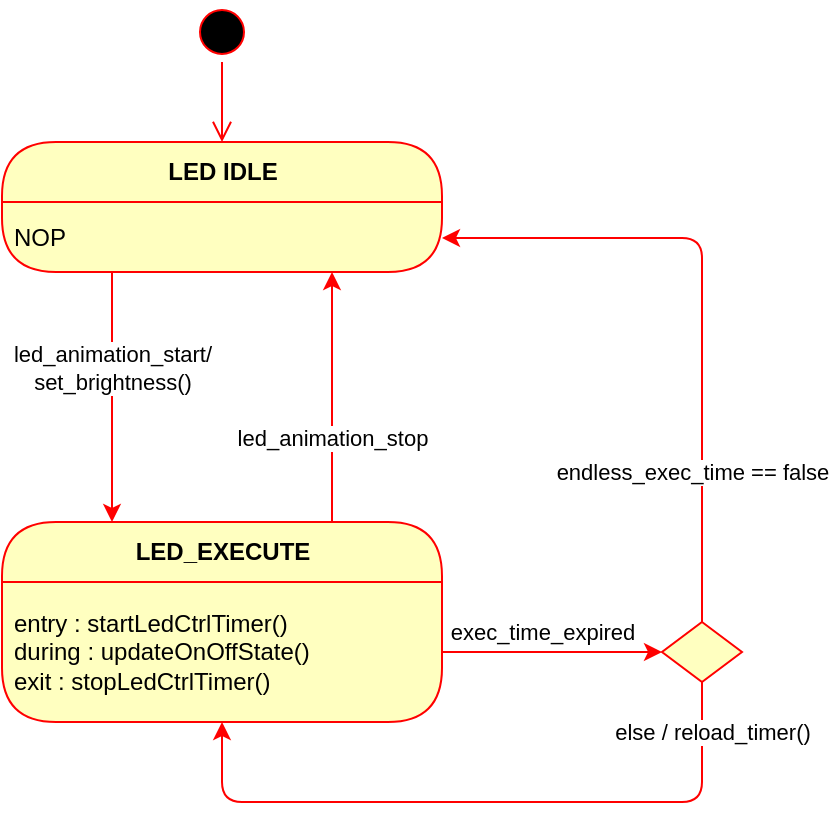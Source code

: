 <mxfile version="14.9.6" type="device"><diagram id="KKfaLZbzZCdhpIIxWDnq" name="Page-1"><mxGraphModel dx="-2883" dy="-1816" grid="1" gridSize="10" guides="1" tooltips="1" connect="1" arrows="1" fold="1" page="1" pageScale="1" pageWidth="850" pageHeight="1100" math="0" shadow="0"><root><mxCell id="0"/><mxCell id="1" parent="0"/><mxCell id="LDx-DgGgjGpuRK0wtQRX-1" value="LED IDLE" style="swimlane;html=1;fontStyle=1;align=center;verticalAlign=middle;childLayout=stackLayout;horizontal=1;startSize=30;horizontalStack=0;resizeParent=0;resizeLast=1;container=0;fontColor=#000000;collapsible=0;rounded=1;arcSize=30;strokeColor=#ff0000;fillColor=#ffffc0;swimlaneFillColor=#ffffc0;dropTarget=0;" vertex="1" parent="1"><mxGeometry x="3770" y="2370" width="220" height="65" as="geometry"/></mxCell><mxCell id="LDx-DgGgjGpuRK0wtQRX-2" value="NOP" style="text;html=1;strokeColor=none;fillColor=none;align=left;verticalAlign=middle;spacingLeft=4;spacingRight=4;whiteSpace=wrap;overflow=hidden;rotatable=0;fontColor=#000000;" vertex="1" parent="LDx-DgGgjGpuRK0wtQRX-1"><mxGeometry y="30" width="220" height="35" as="geometry"/></mxCell><mxCell id="LDx-DgGgjGpuRK0wtQRX-3" value="" style="ellipse;html=1;shape=startState;fillColor=#000000;strokeColor=#ff0000;" vertex="1" parent="1"><mxGeometry x="3865" y="2300" width="30" height="30" as="geometry"/></mxCell><mxCell id="LDx-DgGgjGpuRK0wtQRX-4" value="" style="edgeStyle=orthogonalEdgeStyle;html=1;verticalAlign=bottom;endArrow=open;endSize=8;strokeColor=#ff0000;entryX=0.5;entryY=0;entryDx=0;entryDy=0;" edge="1" parent="1" source="LDx-DgGgjGpuRK0wtQRX-3" target="LDx-DgGgjGpuRK0wtQRX-1"><mxGeometry x="3595" y="2280" as="geometry"><mxPoint x="3885" y="2330" as="targetPoint"/></mxGeometry></mxCell><mxCell id="LDx-DgGgjGpuRK0wtQRX-5" value="led_animation_stop" style="edgeStyle=orthogonalEdgeStyle;curved=1;orthogonalLoop=1;jettySize=auto;html=1;exitX=0.75;exitY=0;exitDx=0;exitDy=0;entryX=0.75;entryY=1;entryDx=0;entryDy=0;strokeColor=#FF0000;" edge="1" parent="1" source="LDx-DgGgjGpuRK0wtQRX-6" target="LDx-DgGgjGpuRK0wtQRX-2"><mxGeometry x="1995" y="430" as="geometry"><mxPoint y="20" as="offset"/></mxGeometry></mxCell><mxCell id="LDx-DgGgjGpuRK0wtQRX-6" value="LED_EXECUTE" style="swimlane;html=1;fontStyle=1;align=center;verticalAlign=middle;childLayout=stackLayout;horizontal=1;startSize=30;horizontalStack=0;resizeParent=0;resizeLast=1;container=0;fontColor=#000000;collapsible=0;rounded=1;arcSize=30;strokeColor=#ff0000;fillColor=#ffffc0;swimlaneFillColor=#ffffc0;dropTarget=0;" vertex="1" parent="1"><mxGeometry x="3770" y="2560" width="220" height="100" as="geometry"/></mxCell><mxCell id="LDx-DgGgjGpuRK0wtQRX-7" value="entry : startLedCtrlTimer()&lt;br&gt;during :&amp;nbsp;updateOnOffState()&lt;br&gt;exit : stopLedCtrlTimer()" style="text;html=1;strokeColor=none;fillColor=none;align=left;verticalAlign=middle;spacingLeft=4;spacingRight=4;whiteSpace=wrap;overflow=hidden;rotatable=0;fontColor=#000000;" vertex="1" parent="LDx-DgGgjGpuRK0wtQRX-6"><mxGeometry y="30" width="220" height="70" as="geometry"/></mxCell><mxCell id="LDx-DgGgjGpuRK0wtQRX-8" value="led_animation_start/&lt;br&gt;set_brightness()" style="edgeStyle=orthogonalEdgeStyle;rounded=1;orthogonalLoop=1;jettySize=auto;html=1;strokeColor=#FF0000;entryX=0.25;entryY=0;entryDx=0;entryDy=0;exitX=0.25;exitY=1;exitDx=0;exitDy=0;" edge="1" parent="1" source="LDx-DgGgjGpuRK0wtQRX-2" target="LDx-DgGgjGpuRK0wtQRX-6"><mxGeometry as="geometry"><mxPoint x="3825" y="2470" as="sourcePoint"/><Array as="points"/><mxPoint y="-15" as="offset"/></mxGeometry></mxCell><mxCell id="LDx-DgGgjGpuRK0wtQRX-9" value="else / reload_timer()" style="edgeStyle=orthogonalEdgeStyle;rounded=1;orthogonalLoop=1;jettySize=auto;html=1;entryX=0.5;entryY=1;entryDx=0;entryDy=0;strokeColor=#FF0000;exitX=0.5;exitY=1;exitDx=0;exitDy=0;" edge="1" parent="1" source="LDx-DgGgjGpuRK0wtQRX-11" target="LDx-DgGgjGpuRK0wtQRX-7"><mxGeometry as="geometry"><Array as="points"><mxPoint x="4120" y="2700"/><mxPoint x="3880" y="2700"/></Array><mxPoint x="125" y="15" as="offset"/></mxGeometry></mxCell><mxCell id="LDx-DgGgjGpuRK0wtQRX-10" value="endless_exec_time == false" style="edgeStyle=orthogonalEdgeStyle;rounded=1;orthogonalLoop=1;jettySize=auto;html=1;entryX=1;entryY=0.5;entryDx=0;entryDy=0;strokeColor=#FF0000;" edge="1" parent="1" source="LDx-DgGgjGpuRK0wtQRX-11" target="LDx-DgGgjGpuRK0wtQRX-2"><mxGeometry as="geometry"><Array as="points"><mxPoint x="4120" y="2418"/><mxPoint x="3990" y="2418"/></Array><mxPoint x="60" y="21" as="offset"/></mxGeometry></mxCell><mxCell id="LDx-DgGgjGpuRK0wtQRX-11" value="" style="rhombus;whiteSpace=wrap;html=1;fillColor=#ffffc0;strokeColor=#ff0000;" vertex="1" parent="1"><mxGeometry x="4100" y="2610" width="40" height="30" as="geometry"/></mxCell><mxCell id="LDx-DgGgjGpuRK0wtQRX-12" value="exec_time_expired" style="edgeStyle=orthogonalEdgeStyle;rounded=1;orthogonalLoop=1;jettySize=auto;html=1;strokeColor=#FF0000;" edge="1" parent="1" source="LDx-DgGgjGpuRK0wtQRX-7" target="LDx-DgGgjGpuRK0wtQRX-11"><mxGeometry as="geometry"><mxPoint x="-5" y="-10" as="offset"/></mxGeometry></mxCell></root></mxGraphModel></diagram></mxfile>